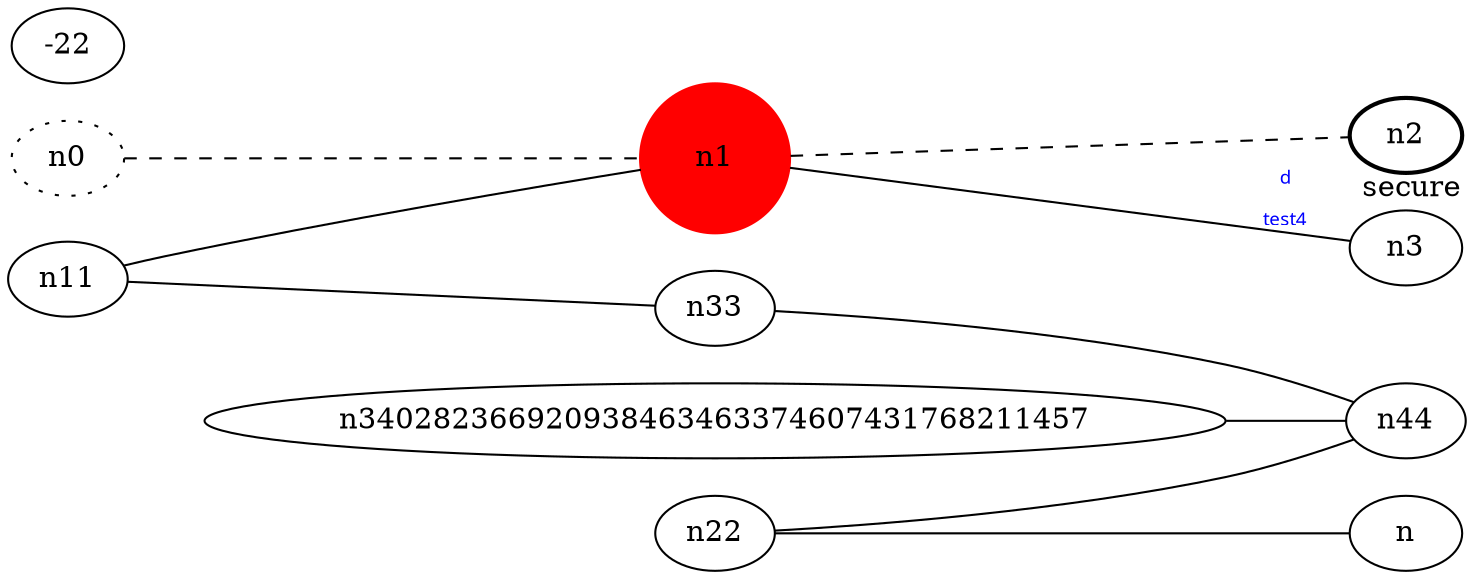 graph test4 {
	rankdir=LR;
	fontcolor=blue; /* c0; c1; c256 -- c1 */
	n0 [style=dotted, fillcolor="#123456"]; // c2; c3; c2 -- c3
	n1 [height=1, width=1, color=red, style=filled];
	n2 [style=bold, xlabel="secure"];
	n0 -- n1 -- n2[style=dashed];
	n11 -- n1;
	n1 -- n3 [fontname="comic sans", label="d\n\l\G", fontcolor=blue, fontsize=9];
	n11 -- n33;
	n340282366920938463463374607431768211457 -- n44;
	n22 -- n-22;
	n22 -- n44;
	n33 -- n44;
}
